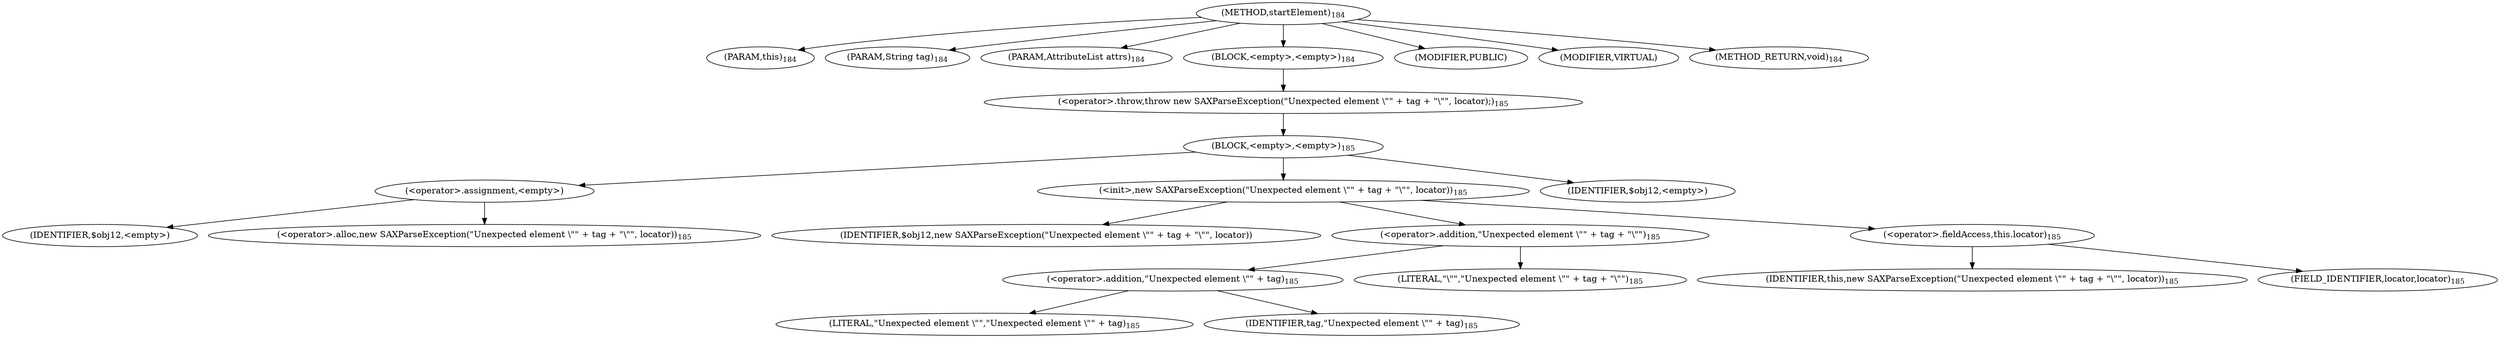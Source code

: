 digraph "startElement" {  
"457" [label = <(METHOD,startElement)<SUB>184</SUB>> ]
"458" [label = <(PARAM,this)<SUB>184</SUB>> ]
"459" [label = <(PARAM,String tag)<SUB>184</SUB>> ]
"460" [label = <(PARAM,AttributeList attrs)<SUB>184</SUB>> ]
"461" [label = <(BLOCK,&lt;empty&gt;,&lt;empty&gt;)<SUB>184</SUB>> ]
"462" [label = <(&lt;operator&gt;.throw,throw new SAXParseException(&quot;Unexpected element \&quot;&quot; + tag + &quot;\&quot;&quot;, locator);)<SUB>185</SUB>> ]
"463" [label = <(BLOCK,&lt;empty&gt;,&lt;empty&gt;)<SUB>185</SUB>> ]
"464" [label = <(&lt;operator&gt;.assignment,&lt;empty&gt;)> ]
"465" [label = <(IDENTIFIER,$obj12,&lt;empty&gt;)> ]
"466" [label = <(&lt;operator&gt;.alloc,new SAXParseException(&quot;Unexpected element \&quot;&quot; + tag + &quot;\&quot;&quot;, locator))<SUB>185</SUB>> ]
"467" [label = <(&lt;init&gt;,new SAXParseException(&quot;Unexpected element \&quot;&quot; + tag + &quot;\&quot;&quot;, locator))<SUB>185</SUB>> ]
"468" [label = <(IDENTIFIER,$obj12,new SAXParseException(&quot;Unexpected element \&quot;&quot; + tag + &quot;\&quot;&quot;, locator))> ]
"469" [label = <(&lt;operator&gt;.addition,&quot;Unexpected element \&quot;&quot; + tag + &quot;\&quot;&quot;)<SUB>185</SUB>> ]
"470" [label = <(&lt;operator&gt;.addition,&quot;Unexpected element \&quot;&quot; + tag)<SUB>185</SUB>> ]
"471" [label = <(LITERAL,&quot;Unexpected element \&quot;&quot;,&quot;Unexpected element \&quot;&quot; + tag)<SUB>185</SUB>> ]
"472" [label = <(IDENTIFIER,tag,&quot;Unexpected element \&quot;&quot; + tag)<SUB>185</SUB>> ]
"473" [label = <(LITERAL,&quot;\&quot;&quot;,&quot;Unexpected element \&quot;&quot; + tag + &quot;\&quot;&quot;)<SUB>185</SUB>> ]
"474" [label = <(&lt;operator&gt;.fieldAccess,this.locator)<SUB>185</SUB>> ]
"475" [label = <(IDENTIFIER,this,new SAXParseException(&quot;Unexpected element \&quot;&quot; + tag + &quot;\&quot;&quot;, locator))<SUB>185</SUB>> ]
"476" [label = <(FIELD_IDENTIFIER,locator,locator)<SUB>185</SUB>> ]
"477" [label = <(IDENTIFIER,$obj12,&lt;empty&gt;)> ]
"478" [label = <(MODIFIER,PUBLIC)> ]
"479" [label = <(MODIFIER,VIRTUAL)> ]
"480" [label = <(METHOD_RETURN,void)<SUB>184</SUB>> ]
  "457" -> "458" 
  "457" -> "459" 
  "457" -> "460" 
  "457" -> "461" 
  "457" -> "478" 
  "457" -> "479" 
  "457" -> "480" 
  "461" -> "462" 
  "462" -> "463" 
  "463" -> "464" 
  "463" -> "467" 
  "463" -> "477" 
  "464" -> "465" 
  "464" -> "466" 
  "467" -> "468" 
  "467" -> "469" 
  "467" -> "474" 
  "469" -> "470" 
  "469" -> "473" 
  "470" -> "471" 
  "470" -> "472" 
  "474" -> "475" 
  "474" -> "476" 
}
